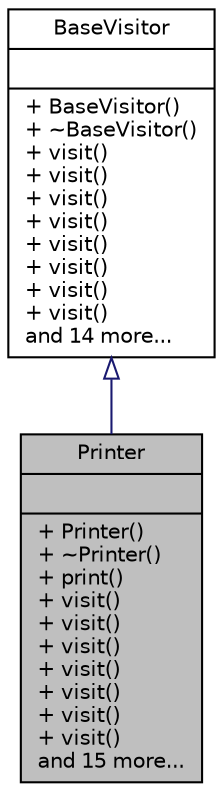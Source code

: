digraph "Printer"
{
 // LATEX_PDF_SIZE
  edge [fontname="Helvetica",fontsize="10",labelfontname="Helvetica",labelfontsize="10"];
  node [fontname="Helvetica",fontsize="10",shape=record];
  Node1 [label="{Printer\n||+ Printer()\l+ ~Printer()\l+ print()\l+ visit()\l+ visit()\l+ visit()\l+ visit()\l+ visit()\l+ visit()\l+ visit()\land 15 more...\l}",height=0.2,width=0.4,color="black", fillcolor="grey75", style="filled", fontcolor="black",tooltip=" "];
  Node2 -> Node1 [dir="back",color="midnightblue",fontsize="10",style="solid",arrowtail="onormal",fontname="Helvetica"];
  Node2 [label="{BaseVisitor\n||+ BaseVisitor()\l+ ~BaseVisitor()\l+ visit()\l+ visit()\l+ visit()\l+ visit()\l+ visit()\l+ visit()\l+ visit()\l+ visit()\land 14 more...\l}",height=0.2,width=0.4,color="black", fillcolor="white", style="filled",URL="$class_base_visitor.html",tooltip=" "];
}
